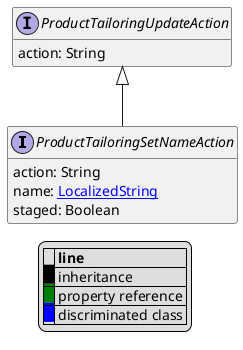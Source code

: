 @startuml

hide empty fields
hide empty methods
legend
|= |= line |
|<back:black>   </back>| inheritance |
|<back:green>   </back>| property reference |
|<back:blue>   </back>| discriminated class |
endlegend
interface ProductTailoringSetNameAction [[ProductTailoringSetNameAction.svg]] extends ProductTailoringUpdateAction {
    action: String
    name: [[LocalizedString.svg LocalizedString]]
    staged: Boolean
}
interface ProductTailoringUpdateAction [[ProductTailoringUpdateAction.svg]]  {
    action: String
}





@enduml
